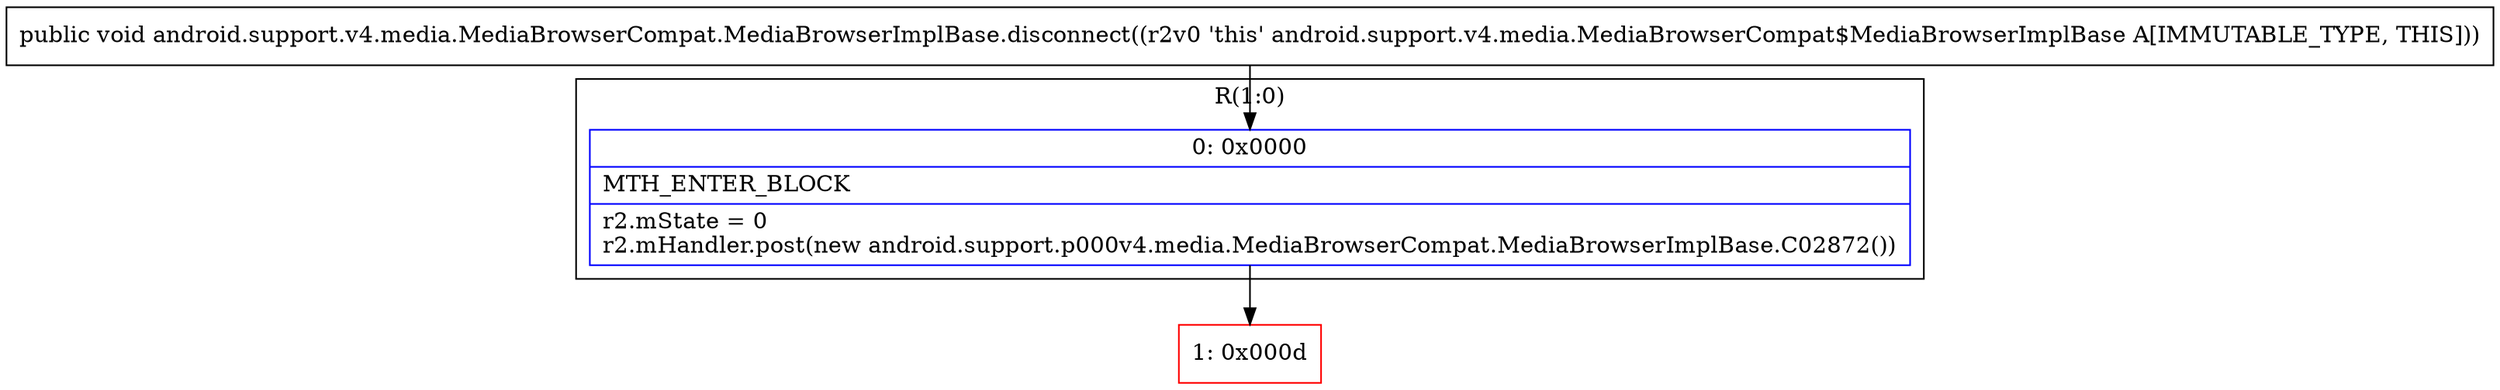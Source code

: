 digraph "CFG forandroid.support.v4.media.MediaBrowserCompat.MediaBrowserImplBase.disconnect()V" {
subgraph cluster_Region_1443658735 {
label = "R(1:0)";
node [shape=record,color=blue];
Node_0 [shape=record,label="{0\:\ 0x0000|MTH_ENTER_BLOCK\l|r2.mState = 0\lr2.mHandler.post(new android.support.p000v4.media.MediaBrowserCompat.MediaBrowserImplBase.C02872())\l}"];
}
Node_1 [shape=record,color=red,label="{1\:\ 0x000d}"];
MethodNode[shape=record,label="{public void android.support.v4.media.MediaBrowserCompat.MediaBrowserImplBase.disconnect((r2v0 'this' android.support.v4.media.MediaBrowserCompat$MediaBrowserImplBase A[IMMUTABLE_TYPE, THIS])) }"];
MethodNode -> Node_0;
Node_0 -> Node_1;
}

